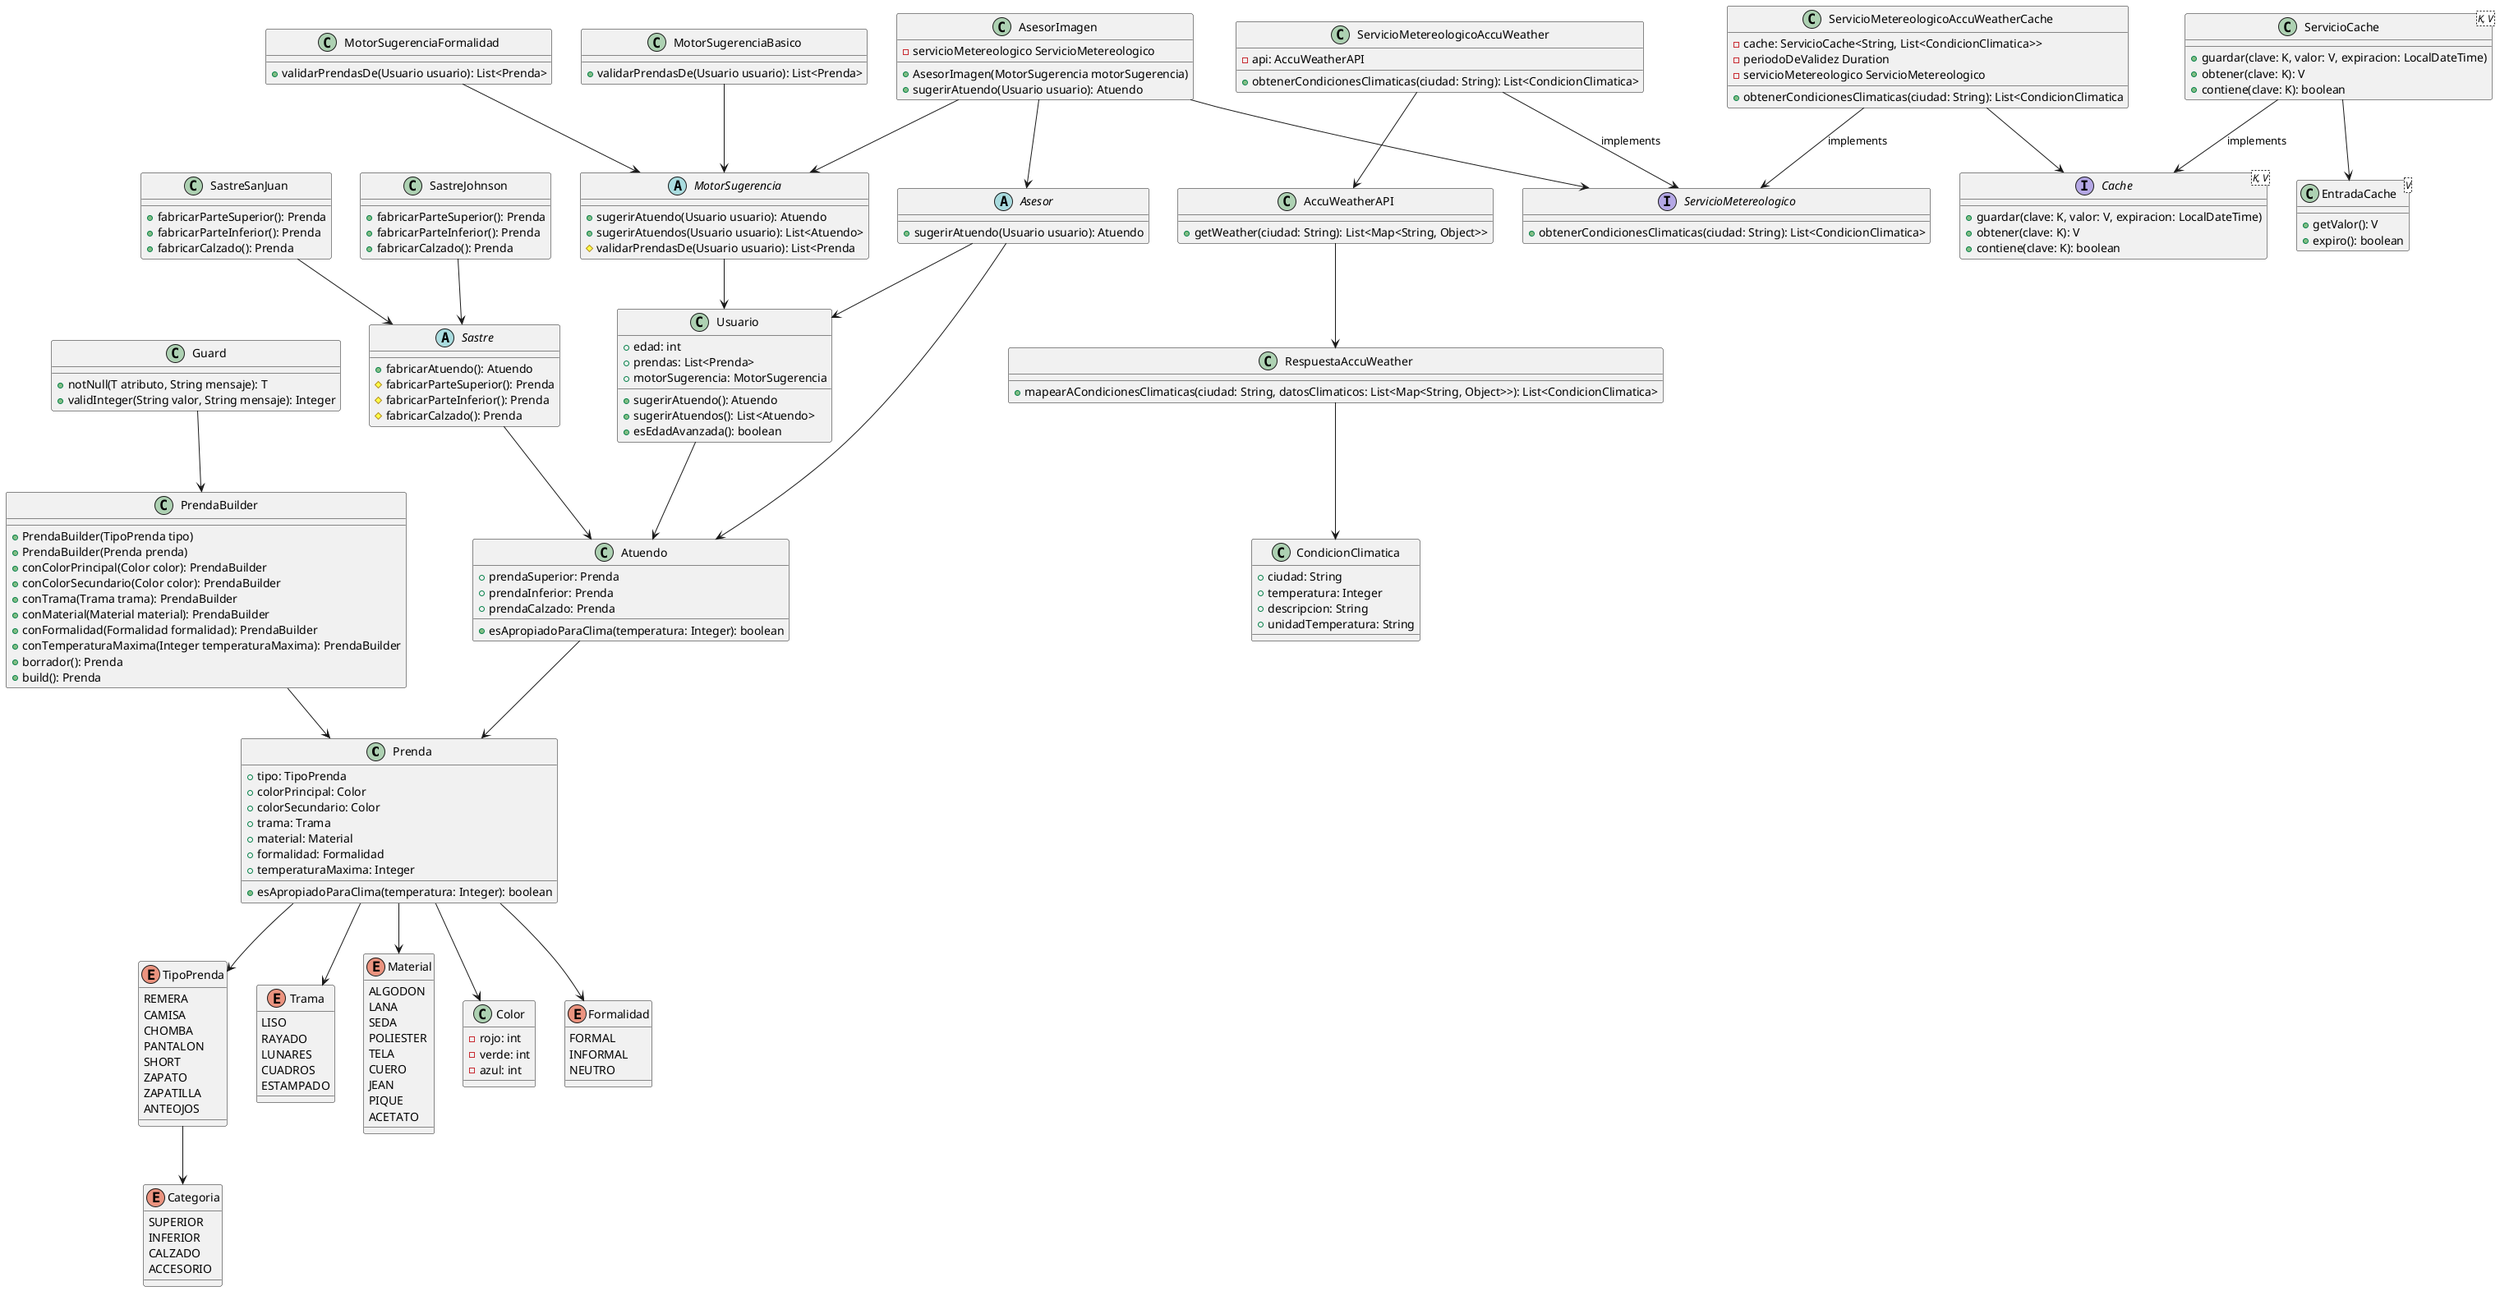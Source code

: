 @startuml
class Prenda {
    +tipo: TipoPrenda
    +colorPrincipal: Color
    +colorSecundario: Color
    +trama: Trama
    +material: Material
    +formalidad: Formalidad
    +temperaturaMaxima: Integer
    +esApropiadoParaClima(temperatura: Integer): boolean
}

class PrendaBuilder {
    +PrendaBuilder(TipoPrenda tipo)
    +PrendaBuilder(Prenda prenda)
    +conColorPrincipal(Color color): PrendaBuilder
    +conColorSecundario(Color color): PrendaBuilder
    +conTrama(Trama trama): PrendaBuilder
    +conMaterial(Material material): PrendaBuilder
    +conFormalidad(Formalidad formalidad): PrendaBuilder
    +conTemperaturaMaxima(Integer temperaturaMaxima): PrendaBuilder
    +borrador(): Prenda
    +build(): Prenda
}

enum Categoria {
    SUPERIOR
    INFERIOR
    CALZADO
    ACCESORIO
}

enum TipoPrenda {
    REMERA
    CAMISA
    CHOMBA
    PANTALON
    SHORT
    ZAPATO
    ZAPATILLA
    ANTEOJOS
}

enum Trama {
    LISO
    RAYADO
    LUNARES
    CUADROS
    ESTAMPADO
}

enum Material {
    ALGODON
    LANA
    SEDA
    POLIESTER
    TELA
    CUERO
    JEAN
    PIQUE
    ACETATO
}

class Color {
    -rojo: int
    -verde: int
    -azul: int
}



class Guard {
    +notNull(T atributo, String mensaje): T
    +validInteger(String valor, String mensaje): Integer
}

enum Formalidad {
    FORMAL
    INFORMAL
    NEUTRO
}

abstract class Sastre {
    +fabricarAtuendo(): Atuendo
    #fabricarParteSuperior(): Prenda
    #fabricarParteInferior(): Prenda
    #fabricarCalzado(): Prenda
}

class SastreSanJuan {
    +fabricarParteSuperior(): Prenda
    +fabricarParteInferior(): Prenda
    +fabricarCalzado(): Prenda
}

class SastreJohnson {
    +fabricarParteSuperior(): Prenda
    +fabricarParteInferior(): Prenda
    +fabricarCalzado(): Prenda
}

abstract class MotorSugerencia {
    +sugerirAtuendo(Usuario usuario): Atuendo
    +sugerirAtuendos(Usuario usuario): List<Atuendo>
    #validarPrendasDe(Usuario usuario): List<Prenda
}

class MotorSugerenciaFormalidad {
    +validarPrendasDe(Usuario usuario): List<Prenda>
}

class MotorSugerenciaBasico {
    +validarPrendasDe(Usuario usuario): List<Prenda>
}

class Atuendo {
    +prendaSuperior: Prenda
    +prendaInferior: Prenda
    +prendaCalzado: Prenda
    +esApropiadoParaClima(temperatura: Integer): boolean
}

class Usuario {
    +edad: int
    +prendas: List<Prenda>
    +motorSugerencia: MotorSugerencia
    +sugerirAtuendo(): Atuendo
    +sugerirAtuendos(): List<Atuendo>
    +esEdadAvanzada(): boolean
}

class CondicionClimatica {
    +ciudad: String
    +temperatura: Integer
    +descripcion: String
    +unidadTemperatura: String
}

interface ServicioMetereologico {
    +obtenerCondicionesClimaticas(ciudad: String): List<CondicionClimatica>
}

class ServicioMetereologicoAccuWeather {
    -api: AccuWeatherAPI
    +obtenerCondicionesClimaticas(ciudad: String): List<CondicionClimatica>
}

class ServicioMetereologicoAccuWeatherCache {
    -cache: ServicioCache<String, List<CondicionClimatica>>
    -periodoDeValidez Duration
    -servicioMetereologico ServicioMetereologico

    +obtenerCondicionesClimaticas(ciudad: String): List<CondicionClimatica
}

class RespuestaAccuWeather {
    +mapearACondicionesClimaticas(ciudad: String, datosClimaticos: List<Map<String, Object>>): List<CondicionClimatica>
}

class AccuWeatherAPI {
    +getWeather(ciudad: String): List<Map<String, Object>>
}

interface Cache<K, V> {
    +guardar(clave: K, valor: V, expiracion: LocalDateTime)
    +obtener(clave: K): V
    +contiene(clave: K): boolean
}

class ServicioCache<K, V> {
    +guardar(clave: K, valor: V, expiracion: LocalDateTime)
    +obtener(clave: K): V
    +contiene(clave: K): boolean
}

class EntradaCache<V> {
    +getValor(): V
    +expiro(): boolean
}

abstract class Asesor {
    +sugerirAtuendo(Usuario usuario): Atuendo
}

class AsesorImagen {
    -servicioMetereologico ServicioMetereologico
    +AsesorImagen(MotorSugerencia motorSugerencia)
    +sugerirAtuendo(Usuario usuario): Atuendo
}

Guard --> PrendaBuilder
Prenda --> TipoPrenda
Prenda --> Color
Prenda --> Trama
Prenda --> Material
Prenda --> Formalidad
TipoPrenda --> Categoria
PrendaBuilder --> Prenda
Atuendo --> Prenda
Sastre --> Atuendo
SastreSanJuan --> Sastre
SastreJohnson --> Sastre
MotorSugerencia --> Usuario
MotorSugerenciaFormalidad --> MotorSugerencia
MotorSugerenciaBasico --> MotorSugerencia
Usuario --> Atuendo
ServicioMetereologicoAccuWeather --> ServicioMetereologico : implements
ServicioMetereologicoAccuWeatherCache --> ServicioMetereologico : implements
ServicioMetereologicoAccuWeatherCache --> Cache
RespuestaAccuWeather --> CondicionClimatica
ServicioMetereologicoAccuWeather --> AccuWeatherAPI
AccuWeatherAPI --> RespuestaAccuWeather
ServicioCache --> Cache : implements
ServicioCache  --> EntradaCache
Asesor --> Usuario
Asesor --> Atuendo
AsesorImagen --> MotorSugerencia
AsesorImagen --> ServicioMetereologico
AsesorImagen --> Asesor
@enduml